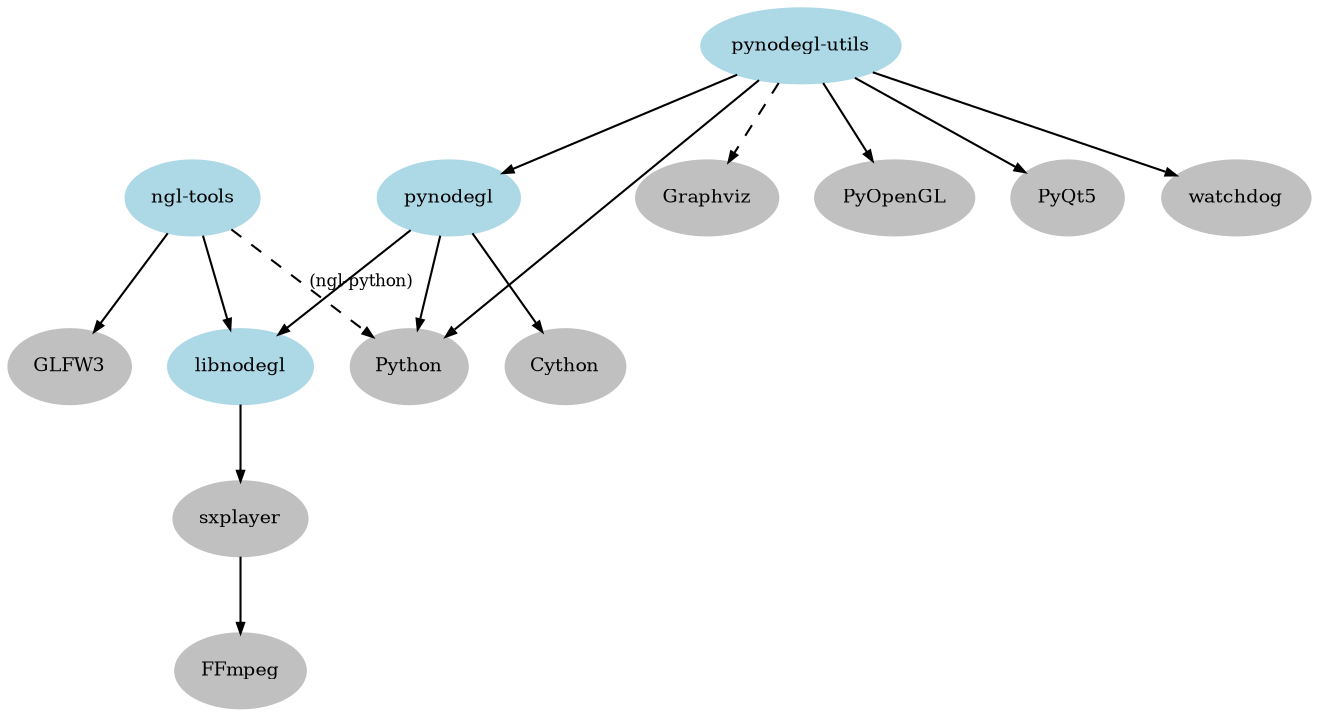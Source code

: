 digraph {
    splines=line

    node[style=filled,fontsize=9]
    edge[fontsize=8,arrowsize=0.5]

    node[color=lightblue]
    libnodegl
    ngl_tools[label="ngl-tools"]
    pynodegl
    pynodegl_utils[label="pynodegl-utils"]

    node[color=gray]
    cython[label="Cython"]
    ffmpeg[label="FFmpeg"]
    glfw3[label="GLFW3"]
    graphviz[label="Graphviz"]
    pyopengl[label="PyOpenGL"]
    pyqt5[label="PyQt5"]
    python[label="Python"]
    sxplayer
    watchdog

    sxplayer -> ffmpeg
    libnodegl -> sxplayer
    ngl_tools -> libnodegl
    ngl_tools -> glfw3
    ngl_tools -> python[style=dashed,label="(ngl-python)"]
    pynodegl -> libnodegl
    pynodegl -> python
    pynodegl -> cython
    pynodegl_utils -> python
    pynodegl_utils -> pynodegl
    pynodegl_utils -> graphviz[style=dashed]
    pynodegl_utils -> pyqt5
    pynodegl_utils -> pyopengl
    pynodegl_utils -> watchdog
}

